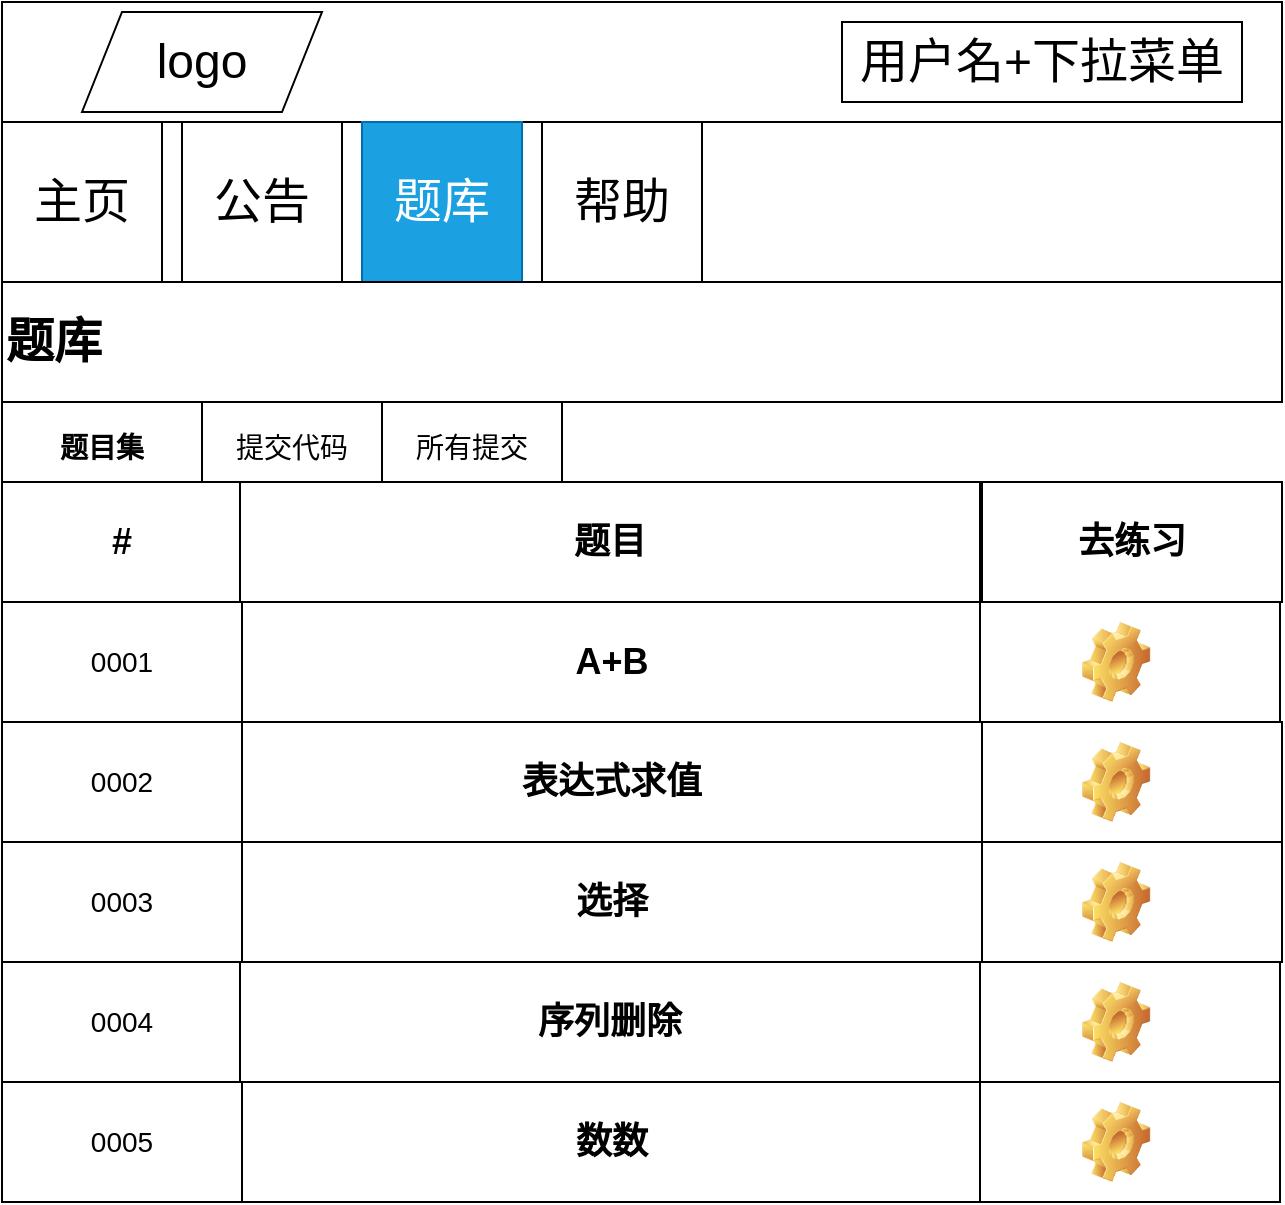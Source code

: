 <mxfile>
    <diagram id="G1y7S-FvWjsbphqNmD9A" name="第 1 页">
        <mxGraphModel dx="752" dy="585" grid="1" gridSize="10" guides="1" tooltips="1" connect="1" arrows="1" fold="1" page="1" pageScale="1" pageWidth="827" pageHeight="1169" math="0" shadow="0">
            <root>
                <mxCell id="0"/>
                <mxCell id="1" parent="0"/>
                <mxCell id="2" value="" style="rounded=0;whiteSpace=wrap;html=1;" parent="1" vertex="1">
                    <mxGeometry x="110" y="100" width="640" height="80" as="geometry"/>
                </mxCell>
                <mxCell id="4" value="" style="rounded=0;whiteSpace=wrap;html=1;" parent="1" vertex="1">
                    <mxGeometry x="110" y="40" width="640" height="60" as="geometry"/>
                </mxCell>
                <mxCell id="6" value="&lt;font style=&quot;font-size: 24px;&quot;&gt;logo&lt;/font&gt;" style="shape=parallelogram;perimeter=parallelogramPerimeter;whiteSpace=wrap;html=1;fixedSize=1;" parent="1" vertex="1">
                    <mxGeometry x="150" y="45" width="120" height="50" as="geometry"/>
                </mxCell>
                <mxCell id="8" value="用户名+下拉菜单" style="rounded=0;whiteSpace=wrap;html=1;fontSize=24;" parent="1" vertex="1">
                    <mxGeometry x="530" y="50" width="200" height="40" as="geometry"/>
                </mxCell>
                <mxCell id="16" value="公告" style="whiteSpace=wrap;html=1;aspect=fixed;fontSize=24;" parent="1" vertex="1">
                    <mxGeometry x="200" y="100" width="80" height="80" as="geometry"/>
                </mxCell>
                <mxCell id="17" value="主页" style="whiteSpace=wrap;html=1;aspect=fixed;fontSize=24;" parent="1" vertex="1">
                    <mxGeometry x="110" y="100" width="80" height="80" as="geometry"/>
                </mxCell>
                <mxCell id="18" value="题库" style="whiteSpace=wrap;html=1;aspect=fixed;fontSize=24;fillColor=#1ba1e2;fontColor=#ffffff;strokeColor=#006EAF;" parent="1" vertex="1">
                    <mxGeometry x="290" y="100" width="80" height="80" as="geometry"/>
                </mxCell>
                <mxCell id="19" value="帮助" style="whiteSpace=wrap;html=1;aspect=fixed;fontSize=24;" parent="1" vertex="1">
                    <mxGeometry x="380" y="100" width="80" height="80" as="geometry"/>
                </mxCell>
                <mxCell id="47" value="&lt;font style=&quot;font-size: 24px;&quot;&gt;&lt;b&gt;题库&lt;/b&gt;&lt;/font&gt;" style="rounded=0;whiteSpace=wrap;html=1;align=left;" parent="1" vertex="1">
                    <mxGeometry x="110" y="180" width="640" height="60" as="geometry"/>
                </mxCell>
                <mxCell id="51" value="" style="shape=table;html=1;whiteSpace=wrap;startSize=0;container=1;collapsible=0;childLayout=tableLayout;fontSize=24;" parent="1" vertex="1">
                    <mxGeometry x="110" y="240" width="280" height="40" as="geometry"/>
                </mxCell>
                <mxCell id="52" value="" style="shape=tableRow;horizontal=0;startSize=0;swimlaneHead=0;swimlaneBody=0;top=0;left=0;bottom=0;right=0;collapsible=0;dropTarget=0;fillColor=none;points=[[0,0.5],[1,0.5]];portConstraint=eastwest;fontSize=24;swimlaneLine=0;" parent="51" vertex="1">
                    <mxGeometry width="280" height="40" as="geometry"/>
                </mxCell>
                <mxCell id="53" value="&lt;b&gt;&lt;font style=&quot;font-size: 14px;&quot;&gt;题目集&lt;/font&gt;&lt;/b&gt;" style="shape=partialRectangle;html=1;whiteSpace=wrap;connectable=0;fillColor=none;top=0;left=0;bottom=0;right=0;overflow=hidden;fontSize=24;" parent="52" vertex="1">
                    <mxGeometry width="100" height="40" as="geometry">
                        <mxRectangle width="100" height="40" as="alternateBounds"/>
                    </mxGeometry>
                </mxCell>
                <mxCell id="54" value="&lt;font style=&quot;font-size: 14px;&quot;&gt;提交代码&lt;/font&gt;" style="shape=partialRectangle;html=1;whiteSpace=wrap;connectable=0;fillColor=none;top=0;left=0;bottom=0;right=0;overflow=hidden;fontSize=24;strokeColor=none;" parent="52" vertex="1">
                    <mxGeometry x="100" width="90" height="40" as="geometry">
                        <mxRectangle width="90" height="40" as="alternateBounds"/>
                    </mxGeometry>
                </mxCell>
                <mxCell id="55" value="&lt;font style=&quot;font-size: 14px;&quot;&gt;所有提交&lt;/font&gt;" style="shape=partialRectangle;html=1;whiteSpace=wrap;connectable=0;fillColor=none;top=0;left=0;bottom=0;right=0;overflow=hidden;fontSize=24;" parent="52" vertex="1">
                    <mxGeometry x="190" width="90" height="40" as="geometry">
                        <mxRectangle width="90" height="40" as="alternateBounds"/>
                    </mxGeometry>
                </mxCell>
                <mxCell id="94" value="0001" style="rounded=0;whiteSpace=wrap;html=1;fontSize=14;" parent="1" vertex="1">
                    <mxGeometry x="110" y="340" width="120" height="60" as="geometry"/>
                </mxCell>
                <mxCell id="95" value="0004" style="rounded=0;whiteSpace=wrap;html=1;fontSize=14;" parent="1" vertex="1">
                    <mxGeometry x="110" y="520" width="120" height="60" as="geometry"/>
                </mxCell>
                <mxCell id="96" value="0003" style="rounded=0;whiteSpace=wrap;html=1;fontSize=14;" parent="1" vertex="1">
                    <mxGeometry x="110" y="460" width="120" height="60" as="geometry"/>
                </mxCell>
                <mxCell id="97" value="0005" style="rounded=0;whiteSpace=wrap;html=1;fontSize=14;" parent="1" vertex="1">
                    <mxGeometry x="110" y="580" width="120" height="60" as="geometry"/>
                </mxCell>
                <mxCell id="98" value="0002" style="rounded=0;whiteSpace=wrap;html=1;fontSize=14;" parent="1" vertex="1">
                    <mxGeometry x="110" y="400" width="120" height="60" as="geometry"/>
                </mxCell>
                <mxCell id="100" value="&lt;font style=&quot;font-size: 18px;&quot;&gt;&lt;b&gt;#&lt;/b&gt;&lt;/font&gt;" style="rounded=0;whiteSpace=wrap;html=1;fontSize=14;" parent="1" vertex="1">
                    <mxGeometry x="110" y="280" width="120" height="60" as="geometry"/>
                </mxCell>
                <mxCell id="102" value="&lt;span style=&quot;font-size: 18px;&quot;&gt;&lt;b&gt;去练习&lt;/b&gt;&lt;/span&gt;" style="rounded=0;whiteSpace=wrap;html=1;fontSize=14;" parent="1" vertex="1">
                    <mxGeometry x="600" y="280" width="150" height="60" as="geometry"/>
                </mxCell>
                <mxCell id="103" value="&lt;span style=&quot;font-size: 18px;&quot;&gt;&lt;b&gt;A+B&lt;/b&gt;&lt;/span&gt;" style="rounded=0;whiteSpace=wrap;html=1;fontSize=14;" parent="1" vertex="1">
                    <mxGeometry x="230" y="340" width="370" height="60" as="geometry"/>
                </mxCell>
                <mxCell id="106" value="&lt;font style=&quot;font-size: 18px;&quot;&gt;&lt;b&gt;题目&lt;/b&gt;&lt;/font&gt;" style="rounded=0;whiteSpace=wrap;html=1;fontSize=14;" parent="1" vertex="1">
                    <mxGeometry x="229" y="280" width="370" height="60" as="geometry"/>
                </mxCell>
                <mxCell id="107" value="&lt;font style=&quot;font-size: 18px;&quot;&gt;&lt;b&gt;表达式求值&lt;/b&gt;&lt;/font&gt;" style="rounded=0;whiteSpace=wrap;html=1;fontSize=14;" parent="1" vertex="1">
                    <mxGeometry x="230" y="400" width="370" height="60" as="geometry"/>
                </mxCell>
                <mxCell id="108" value="&lt;span style=&quot;font-size: 18px;&quot;&gt;&lt;b&gt;选择&lt;/b&gt;&lt;/span&gt;" style="rounded=0;whiteSpace=wrap;html=1;fontSize=14;" parent="1" vertex="1">
                    <mxGeometry x="230" y="460" width="370" height="60" as="geometry"/>
                </mxCell>
                <mxCell id="109" value="&lt;font style=&quot;font-size: 18px;&quot;&gt;&lt;span style=&quot;color: rgba(0, 0, 0, 0); font-family: monospace; font-size: 0px; text-align: start;&quot;&gt;%3CmxGraphModel%3E%3Croot%3E%3CmxCell%20id%3D%220%22%2F%3E%3CmxCell%20id%3D%221%22%20parent%3D%220%22%2F%3E%3CmxCell%20id%3D%222%22%20value%3D%22%26lt%3Bfont%20style%3D%26quot%3Bfont-size%3A%2018px%3B%26quot%3B%26gt%3B%26lt%3Bb%26gt%3B%E8%A1%A8%E8%BE%BE%E5%BC%8F%E6%B1%82%E5%80%BC%26lt%3B%2Fb%26gt%3B%26lt%3B%2Ffont%26gt%3B%22%20style%3D%22rounded%3D0%3BwhiteSpace%3Dwrap%3Bhtml%3D1%3BfontSize%3D14%3B%22%20vertex%3D%221%22%20parent%3D%221%22%3E%3CmxGeometry%20x%3D%22230%22%20y%3D%22400%22%20width%3D%22370%22%20height%3D%2260%22%20as%3D%22geometry%22%2F%3E%3C%2FmxCell%3E%3C%2Froot%3E%3C%2FmxGraphModel%3E&lt;/span&gt;&lt;b&gt;序列删除&lt;/b&gt;&lt;/font&gt;" style="rounded=0;whiteSpace=wrap;html=1;fontSize=14;" parent="1" vertex="1">
                    <mxGeometry x="229" y="520" width="370" height="60" as="geometry"/>
                </mxCell>
                <mxCell id="112" value="&lt;font style=&quot;font-size: 18px;&quot;&gt;&lt;b&gt;数数&lt;/b&gt;&lt;/font&gt;" style="rounded=0;whiteSpace=wrap;html=1;fontSize=14;" parent="1" vertex="1">
                    <mxGeometry x="230" y="580" width="370" height="60" as="geometry"/>
                </mxCell>
                <mxCell id="115" value="" style="edgeStyle=none;html=1;fontSize=18;" parent="1" target="102" edge="1">
                    <mxGeometry relative="1" as="geometry">
                        <mxPoint x="675.003" y="349.5" as="sourcePoint"/>
                    </mxGeometry>
                </mxCell>
                <mxCell id="116" value="" style="rounded=0;whiteSpace=wrap;html=1;fontSize=18;" parent="1" vertex="1">
                    <mxGeometry x="600" y="400" width="150" height="60" as="geometry"/>
                </mxCell>
                <mxCell id="117" value="" style="rounded=0;whiteSpace=wrap;html=1;fontSize=18;" parent="1" vertex="1">
                    <mxGeometry x="600" y="460" width="150" height="60" as="geometry"/>
                </mxCell>
                <mxCell id="118" value="" style="rounded=0;whiteSpace=wrap;html=1;fontSize=18;" parent="1" vertex="1">
                    <mxGeometry x="599" y="520" width="150" height="60" as="geometry"/>
                </mxCell>
                <mxCell id="120" value="" style="rounded=0;whiteSpace=wrap;html=1;fontSize=18;" parent="1" vertex="1">
                    <mxGeometry x="599" y="340" width="150" height="60" as="geometry"/>
                </mxCell>
                <mxCell id="121" value="" style="rounded=0;whiteSpace=wrap;html=1;fontSize=18;" parent="1" vertex="1">
                    <mxGeometry x="599" y="580" width="150" height="60" as="geometry"/>
                </mxCell>
                <mxCell id="122" value="" style="shape=image;html=1;verticalLabelPosition=bottom;verticalAlign=top;imageAspect=1;aspect=fixed;image=img/clipart/Gear_128x128.png;fontSize=18;" parent="1" vertex="1">
                    <mxGeometry x="650" y="350" width="34.1" height="40" as="geometry"/>
                </mxCell>
                <mxCell id="123" value="" style="shape=image;html=1;verticalLabelPosition=bottom;verticalAlign=top;imageAspect=1;aspect=fixed;image=img/clipart/Gear_128x128.png;fontSize=18;" parent="1" vertex="1">
                    <mxGeometry x="650" y="470" width="34.1" height="40" as="geometry"/>
                </mxCell>
                <mxCell id="124" value="" style="shape=image;html=1;verticalLabelPosition=bottom;verticalAlign=top;imageAspect=1;aspect=fixed;image=img/clipart/Gear_128x128.png;fontSize=18;" parent="1" vertex="1">
                    <mxGeometry x="650" y="410" width="34.1" height="40" as="geometry"/>
                </mxCell>
                <mxCell id="125" value="" style="shape=image;html=1;verticalLabelPosition=bottom;verticalAlign=top;imageAspect=1;aspect=fixed;image=img/clipart/Gear_128x128.png;fontSize=18;" parent="1" vertex="1">
                    <mxGeometry x="650" y="530" width="34.1" height="40" as="geometry"/>
                </mxCell>
                <mxCell id="126" value="" style="shape=image;html=1;verticalLabelPosition=bottom;verticalAlign=top;imageAspect=1;aspect=fixed;image=img/clipart/Gear_128x128.png;fontSize=18;" parent="1" vertex="1">
                    <mxGeometry x="650" y="590" width="34.1" height="40" as="geometry"/>
                </mxCell>
            </root>
        </mxGraphModel>
    </diagram>
</mxfile>